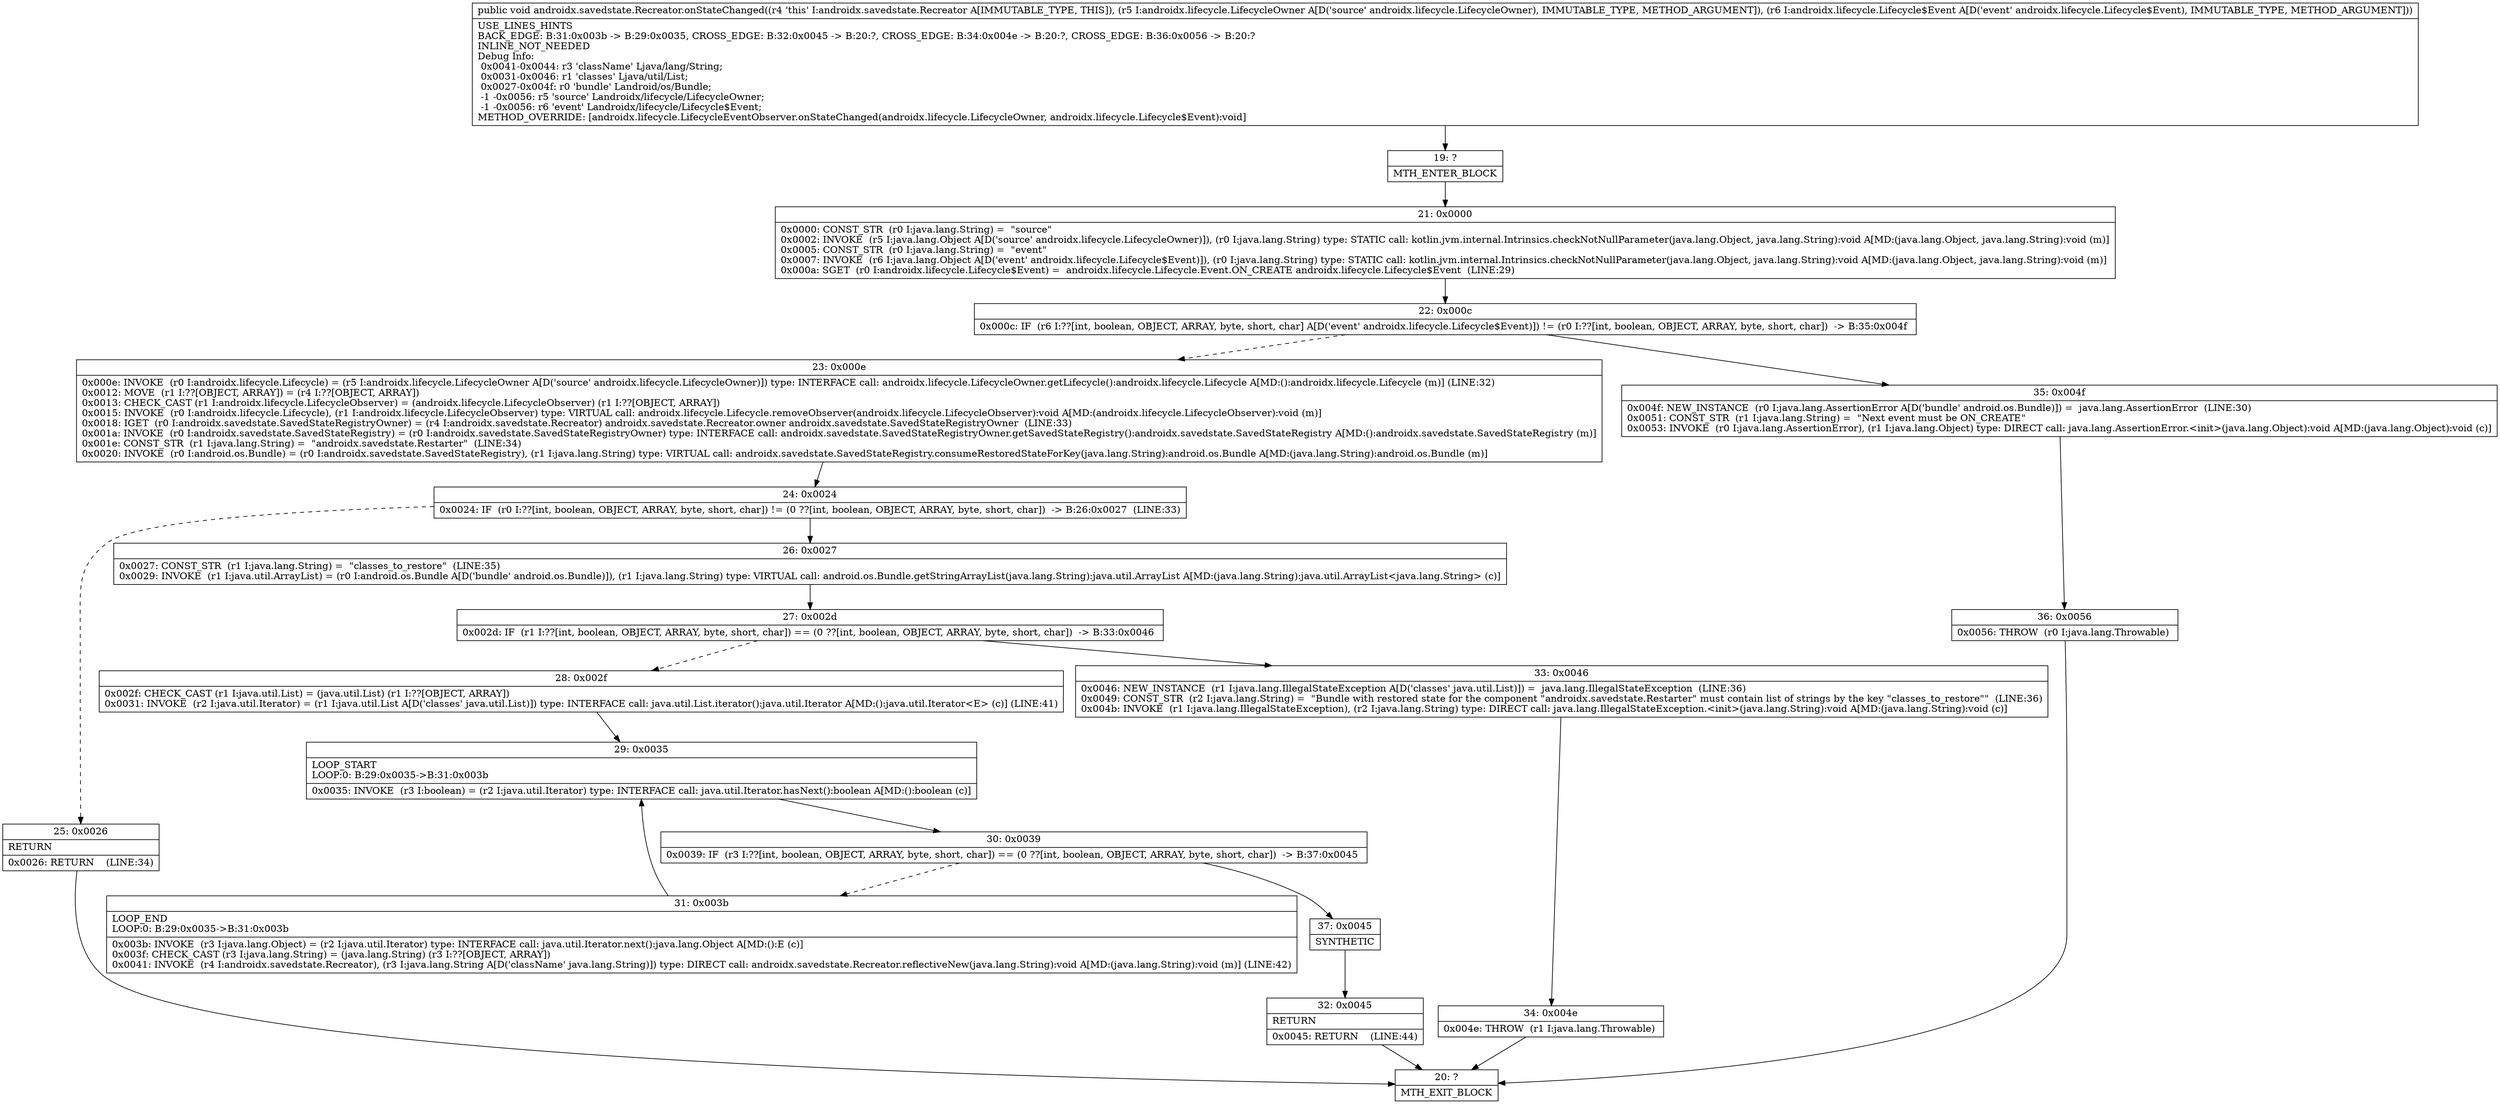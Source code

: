 digraph "CFG forandroidx.savedstate.Recreator.onStateChanged(Landroidx\/lifecycle\/LifecycleOwner;Landroidx\/lifecycle\/Lifecycle$Event;)V" {
Node_19 [shape=record,label="{19\:\ ?|MTH_ENTER_BLOCK\l}"];
Node_21 [shape=record,label="{21\:\ 0x0000|0x0000: CONST_STR  (r0 I:java.lang.String) =  \"source\" \l0x0002: INVOKE  (r5 I:java.lang.Object A[D('source' androidx.lifecycle.LifecycleOwner)]), (r0 I:java.lang.String) type: STATIC call: kotlin.jvm.internal.Intrinsics.checkNotNullParameter(java.lang.Object, java.lang.String):void A[MD:(java.lang.Object, java.lang.String):void (m)]\l0x0005: CONST_STR  (r0 I:java.lang.String) =  \"event\" \l0x0007: INVOKE  (r6 I:java.lang.Object A[D('event' androidx.lifecycle.Lifecycle$Event)]), (r0 I:java.lang.String) type: STATIC call: kotlin.jvm.internal.Intrinsics.checkNotNullParameter(java.lang.Object, java.lang.String):void A[MD:(java.lang.Object, java.lang.String):void (m)]\l0x000a: SGET  (r0 I:androidx.lifecycle.Lifecycle$Event) =  androidx.lifecycle.Lifecycle.Event.ON_CREATE androidx.lifecycle.Lifecycle$Event  (LINE:29)\l}"];
Node_22 [shape=record,label="{22\:\ 0x000c|0x000c: IF  (r6 I:??[int, boolean, OBJECT, ARRAY, byte, short, char] A[D('event' androidx.lifecycle.Lifecycle$Event)]) != (r0 I:??[int, boolean, OBJECT, ARRAY, byte, short, char])  \-\> B:35:0x004f \l}"];
Node_23 [shape=record,label="{23\:\ 0x000e|0x000e: INVOKE  (r0 I:androidx.lifecycle.Lifecycle) = (r5 I:androidx.lifecycle.LifecycleOwner A[D('source' androidx.lifecycle.LifecycleOwner)]) type: INTERFACE call: androidx.lifecycle.LifecycleOwner.getLifecycle():androidx.lifecycle.Lifecycle A[MD:():androidx.lifecycle.Lifecycle (m)] (LINE:32)\l0x0012: MOVE  (r1 I:??[OBJECT, ARRAY]) = (r4 I:??[OBJECT, ARRAY]) \l0x0013: CHECK_CAST (r1 I:androidx.lifecycle.LifecycleObserver) = (androidx.lifecycle.LifecycleObserver) (r1 I:??[OBJECT, ARRAY]) \l0x0015: INVOKE  (r0 I:androidx.lifecycle.Lifecycle), (r1 I:androidx.lifecycle.LifecycleObserver) type: VIRTUAL call: androidx.lifecycle.Lifecycle.removeObserver(androidx.lifecycle.LifecycleObserver):void A[MD:(androidx.lifecycle.LifecycleObserver):void (m)]\l0x0018: IGET  (r0 I:androidx.savedstate.SavedStateRegistryOwner) = (r4 I:androidx.savedstate.Recreator) androidx.savedstate.Recreator.owner androidx.savedstate.SavedStateRegistryOwner  (LINE:33)\l0x001a: INVOKE  (r0 I:androidx.savedstate.SavedStateRegistry) = (r0 I:androidx.savedstate.SavedStateRegistryOwner) type: INTERFACE call: androidx.savedstate.SavedStateRegistryOwner.getSavedStateRegistry():androidx.savedstate.SavedStateRegistry A[MD:():androidx.savedstate.SavedStateRegistry (m)]\l0x001e: CONST_STR  (r1 I:java.lang.String) =  \"androidx.savedstate.Restarter\"  (LINE:34)\l0x0020: INVOKE  (r0 I:android.os.Bundle) = (r0 I:androidx.savedstate.SavedStateRegistry), (r1 I:java.lang.String) type: VIRTUAL call: androidx.savedstate.SavedStateRegistry.consumeRestoredStateForKey(java.lang.String):android.os.Bundle A[MD:(java.lang.String):android.os.Bundle (m)]\l}"];
Node_24 [shape=record,label="{24\:\ 0x0024|0x0024: IF  (r0 I:??[int, boolean, OBJECT, ARRAY, byte, short, char]) != (0 ??[int, boolean, OBJECT, ARRAY, byte, short, char])  \-\> B:26:0x0027  (LINE:33)\l}"];
Node_25 [shape=record,label="{25\:\ 0x0026|RETURN\l|0x0026: RETURN    (LINE:34)\l}"];
Node_20 [shape=record,label="{20\:\ ?|MTH_EXIT_BLOCK\l}"];
Node_26 [shape=record,label="{26\:\ 0x0027|0x0027: CONST_STR  (r1 I:java.lang.String) =  \"classes_to_restore\"  (LINE:35)\l0x0029: INVOKE  (r1 I:java.util.ArrayList) = (r0 I:android.os.Bundle A[D('bundle' android.os.Bundle)]), (r1 I:java.lang.String) type: VIRTUAL call: android.os.Bundle.getStringArrayList(java.lang.String):java.util.ArrayList A[MD:(java.lang.String):java.util.ArrayList\<java.lang.String\> (c)]\l}"];
Node_27 [shape=record,label="{27\:\ 0x002d|0x002d: IF  (r1 I:??[int, boolean, OBJECT, ARRAY, byte, short, char]) == (0 ??[int, boolean, OBJECT, ARRAY, byte, short, char])  \-\> B:33:0x0046 \l}"];
Node_28 [shape=record,label="{28\:\ 0x002f|0x002f: CHECK_CAST (r1 I:java.util.List) = (java.util.List) (r1 I:??[OBJECT, ARRAY]) \l0x0031: INVOKE  (r2 I:java.util.Iterator) = (r1 I:java.util.List A[D('classes' java.util.List)]) type: INTERFACE call: java.util.List.iterator():java.util.Iterator A[MD:():java.util.Iterator\<E\> (c)] (LINE:41)\l}"];
Node_29 [shape=record,label="{29\:\ 0x0035|LOOP_START\lLOOP:0: B:29:0x0035\-\>B:31:0x003b\l|0x0035: INVOKE  (r3 I:boolean) = (r2 I:java.util.Iterator) type: INTERFACE call: java.util.Iterator.hasNext():boolean A[MD:():boolean (c)]\l}"];
Node_30 [shape=record,label="{30\:\ 0x0039|0x0039: IF  (r3 I:??[int, boolean, OBJECT, ARRAY, byte, short, char]) == (0 ??[int, boolean, OBJECT, ARRAY, byte, short, char])  \-\> B:37:0x0045 \l}"];
Node_31 [shape=record,label="{31\:\ 0x003b|LOOP_END\lLOOP:0: B:29:0x0035\-\>B:31:0x003b\l|0x003b: INVOKE  (r3 I:java.lang.Object) = (r2 I:java.util.Iterator) type: INTERFACE call: java.util.Iterator.next():java.lang.Object A[MD:():E (c)]\l0x003f: CHECK_CAST (r3 I:java.lang.String) = (java.lang.String) (r3 I:??[OBJECT, ARRAY]) \l0x0041: INVOKE  (r4 I:androidx.savedstate.Recreator), (r3 I:java.lang.String A[D('className' java.lang.String)]) type: DIRECT call: androidx.savedstate.Recreator.reflectiveNew(java.lang.String):void A[MD:(java.lang.String):void (m)] (LINE:42)\l}"];
Node_37 [shape=record,label="{37\:\ 0x0045|SYNTHETIC\l}"];
Node_32 [shape=record,label="{32\:\ 0x0045|RETURN\l|0x0045: RETURN    (LINE:44)\l}"];
Node_33 [shape=record,label="{33\:\ 0x0046|0x0046: NEW_INSTANCE  (r1 I:java.lang.IllegalStateException A[D('classes' java.util.List)]) =  java.lang.IllegalStateException  (LINE:36)\l0x0049: CONST_STR  (r2 I:java.lang.String) =  \"Bundle with restored state for the component \"androidx.savedstate.Restarter\" must contain list of strings by the key \"classes_to_restore\"\"  (LINE:36)\l0x004b: INVOKE  (r1 I:java.lang.IllegalStateException), (r2 I:java.lang.String) type: DIRECT call: java.lang.IllegalStateException.\<init\>(java.lang.String):void A[MD:(java.lang.String):void (c)]\l}"];
Node_34 [shape=record,label="{34\:\ 0x004e|0x004e: THROW  (r1 I:java.lang.Throwable) \l}"];
Node_35 [shape=record,label="{35\:\ 0x004f|0x004f: NEW_INSTANCE  (r0 I:java.lang.AssertionError A[D('bundle' android.os.Bundle)]) =  java.lang.AssertionError  (LINE:30)\l0x0051: CONST_STR  (r1 I:java.lang.String) =  \"Next event must be ON_CREATE\" \l0x0053: INVOKE  (r0 I:java.lang.AssertionError), (r1 I:java.lang.Object) type: DIRECT call: java.lang.AssertionError.\<init\>(java.lang.Object):void A[MD:(java.lang.Object):void (c)]\l}"];
Node_36 [shape=record,label="{36\:\ 0x0056|0x0056: THROW  (r0 I:java.lang.Throwable) \l}"];
MethodNode[shape=record,label="{public void androidx.savedstate.Recreator.onStateChanged((r4 'this' I:androidx.savedstate.Recreator A[IMMUTABLE_TYPE, THIS]), (r5 I:androidx.lifecycle.LifecycleOwner A[D('source' androidx.lifecycle.LifecycleOwner), IMMUTABLE_TYPE, METHOD_ARGUMENT]), (r6 I:androidx.lifecycle.Lifecycle$Event A[D('event' androidx.lifecycle.Lifecycle$Event), IMMUTABLE_TYPE, METHOD_ARGUMENT]))  | USE_LINES_HINTS\lBACK_EDGE: B:31:0x003b \-\> B:29:0x0035, CROSS_EDGE: B:32:0x0045 \-\> B:20:?, CROSS_EDGE: B:34:0x004e \-\> B:20:?, CROSS_EDGE: B:36:0x0056 \-\> B:20:?\lINLINE_NOT_NEEDED\lDebug Info:\l  0x0041\-0x0044: r3 'className' Ljava\/lang\/String;\l  0x0031\-0x0046: r1 'classes' Ljava\/util\/List;\l  0x0027\-0x004f: r0 'bundle' Landroid\/os\/Bundle;\l  \-1 \-0x0056: r5 'source' Landroidx\/lifecycle\/LifecycleOwner;\l  \-1 \-0x0056: r6 'event' Landroidx\/lifecycle\/Lifecycle$Event;\lMETHOD_OVERRIDE: [androidx.lifecycle.LifecycleEventObserver.onStateChanged(androidx.lifecycle.LifecycleOwner, androidx.lifecycle.Lifecycle$Event):void]\l}"];
MethodNode -> Node_19;Node_19 -> Node_21;
Node_21 -> Node_22;
Node_22 -> Node_23[style=dashed];
Node_22 -> Node_35;
Node_23 -> Node_24;
Node_24 -> Node_25[style=dashed];
Node_24 -> Node_26;
Node_25 -> Node_20;
Node_26 -> Node_27;
Node_27 -> Node_28[style=dashed];
Node_27 -> Node_33;
Node_28 -> Node_29;
Node_29 -> Node_30;
Node_30 -> Node_31[style=dashed];
Node_30 -> Node_37;
Node_31 -> Node_29;
Node_37 -> Node_32;
Node_32 -> Node_20;
Node_33 -> Node_34;
Node_34 -> Node_20;
Node_35 -> Node_36;
Node_36 -> Node_20;
}

